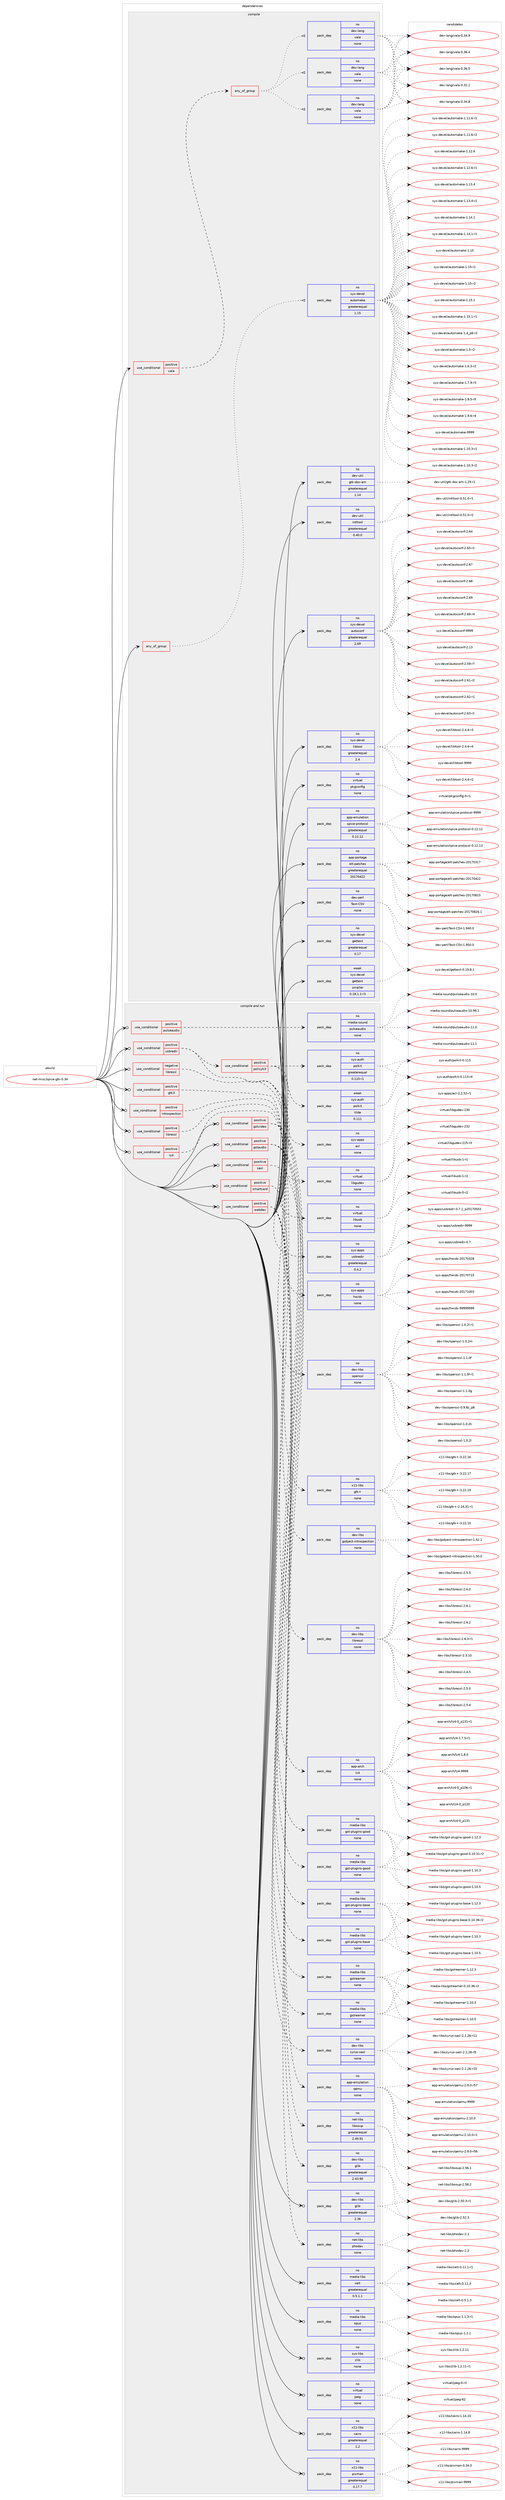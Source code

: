 digraph prolog {

# *************
# Graph options
# *************

newrank=true;
concentrate=true;
compound=true;
graph [rankdir=LR,fontname=Helvetica,fontsize=10,ranksep=1.5];#, ranksep=2.5, nodesep=0.2];
edge  [arrowhead=vee];
node  [fontname=Helvetica,fontsize=10];

# **********
# The ebuild
# **********

subgraph cluster_leftcol {
color=gray;
rank=same;
label=<<i>ebuild</i>>;
id [label="net-misc/spice-gtk-0.34", color=red, width=4, href="../net-misc/spice-gtk-0.34.svg"];
}

# ****************
# The dependencies
# ****************

subgraph cluster_midcol {
color=gray;
label=<<i>dependencies</i>>;
subgraph cluster_compile {
fillcolor="#eeeeee";
style=filled;
label=<<i>compile</i>>;
subgraph any7153 {
dependency430551 [label=<<TABLE BORDER="0" CELLBORDER="1" CELLSPACING="0" CELLPADDING="4"><TR><TD CELLPADDING="10">any_of_group</TD></TR></TABLE>>, shape=none, color=red];subgraph pack316665 {
dependency430552 [label=<<TABLE BORDER="0" CELLBORDER="1" CELLSPACING="0" CELLPADDING="4" WIDTH="220"><TR><TD ROWSPAN="6" CELLPADDING="30">pack_dep</TD></TR><TR><TD WIDTH="110">no</TD></TR><TR><TD>sys-devel</TD></TR><TR><TD>automake</TD></TR><TR><TD>greaterequal</TD></TR><TR><TD>1.15</TD></TR></TABLE>>, shape=none, color=blue];
}
dependency430551:e -> dependency430552:w [weight=20,style="dotted",arrowhead="oinv"];
}
id:e -> dependency430551:w [weight=20,style="solid",arrowhead="vee"];
subgraph cond106502 {
dependency430553 [label=<<TABLE BORDER="0" CELLBORDER="1" CELLSPACING="0" CELLPADDING="4"><TR><TD ROWSPAN="3" CELLPADDING="10">use_conditional</TD></TR><TR><TD>positive</TD></TR><TR><TD>vala</TD></TR></TABLE>>, shape=none, color=red];
subgraph any7154 {
dependency430554 [label=<<TABLE BORDER="0" CELLBORDER="1" CELLSPACING="0" CELLPADDING="4"><TR><TD CELLPADDING="10">any_of_group</TD></TR></TABLE>>, shape=none, color=red];subgraph pack316666 {
dependency430555 [label=<<TABLE BORDER="0" CELLBORDER="1" CELLSPACING="0" CELLPADDING="4" WIDTH="220"><TR><TD ROWSPAN="6" CELLPADDING="30">pack_dep</TD></TR><TR><TD WIDTH="110">no</TD></TR><TR><TD>dev-lang</TD></TR><TR><TD>vala</TD></TR><TR><TD>none</TD></TR><TR><TD></TD></TR></TABLE>>, shape=none, color=blue];
}
dependency430554:e -> dependency430555:w [weight=20,style="dotted",arrowhead="oinv"];
subgraph pack316667 {
dependency430556 [label=<<TABLE BORDER="0" CELLBORDER="1" CELLSPACING="0" CELLPADDING="4" WIDTH="220"><TR><TD ROWSPAN="6" CELLPADDING="30">pack_dep</TD></TR><TR><TD WIDTH="110">no</TD></TR><TR><TD>dev-lang</TD></TR><TR><TD>vala</TD></TR><TR><TD>none</TD></TR><TR><TD></TD></TR></TABLE>>, shape=none, color=blue];
}
dependency430554:e -> dependency430556:w [weight=20,style="dotted",arrowhead="oinv"];
subgraph pack316668 {
dependency430557 [label=<<TABLE BORDER="0" CELLBORDER="1" CELLSPACING="0" CELLPADDING="4" WIDTH="220"><TR><TD ROWSPAN="6" CELLPADDING="30">pack_dep</TD></TR><TR><TD WIDTH="110">no</TD></TR><TR><TD>dev-lang</TD></TR><TR><TD>vala</TD></TR><TR><TD>none</TD></TR><TR><TD></TD></TR></TABLE>>, shape=none, color=blue];
}
dependency430554:e -> dependency430557:w [weight=20,style="dotted",arrowhead="oinv"];
}
dependency430553:e -> dependency430554:w [weight=20,style="dashed",arrowhead="vee"];
}
id:e -> dependency430553:w [weight=20,style="solid",arrowhead="vee"];
subgraph pack316669 {
dependency430558 [label=<<TABLE BORDER="0" CELLBORDER="1" CELLSPACING="0" CELLPADDING="4" WIDTH="220"><TR><TD ROWSPAN="6" CELLPADDING="30">pack_dep</TD></TR><TR><TD WIDTH="110">no</TD></TR><TR><TD>app-emulation</TD></TR><TR><TD>spice-protocol</TD></TR><TR><TD>greaterequal</TD></TR><TR><TD>0.12.12</TD></TR></TABLE>>, shape=none, color=blue];
}
id:e -> dependency430558:w [weight=20,style="solid",arrowhead="vee"];
subgraph pack316670 {
dependency430559 [label=<<TABLE BORDER="0" CELLBORDER="1" CELLSPACING="0" CELLPADDING="4" WIDTH="220"><TR><TD ROWSPAN="6" CELLPADDING="30">pack_dep</TD></TR><TR><TD WIDTH="110">no</TD></TR><TR><TD>app-portage</TD></TR><TR><TD>elt-patches</TD></TR><TR><TD>greaterequal</TD></TR><TR><TD>20170422</TD></TR></TABLE>>, shape=none, color=blue];
}
id:e -> dependency430559:w [weight=20,style="solid",arrowhead="vee"];
subgraph pack316671 {
dependency430560 [label=<<TABLE BORDER="0" CELLBORDER="1" CELLSPACING="0" CELLPADDING="4" WIDTH="220"><TR><TD ROWSPAN="6" CELLPADDING="30">pack_dep</TD></TR><TR><TD WIDTH="110">no</TD></TR><TR><TD>dev-perl</TD></TR><TR><TD>Text-CSV</TD></TR><TR><TD>none</TD></TR><TR><TD></TD></TR></TABLE>>, shape=none, color=blue];
}
id:e -> dependency430560:w [weight=20,style="solid",arrowhead="vee"];
subgraph pack316672 {
dependency430561 [label=<<TABLE BORDER="0" CELLBORDER="1" CELLSPACING="0" CELLPADDING="4" WIDTH="220"><TR><TD ROWSPAN="6" CELLPADDING="30">pack_dep</TD></TR><TR><TD WIDTH="110">no</TD></TR><TR><TD>dev-util</TD></TR><TR><TD>gtk-doc-am</TD></TR><TR><TD>greaterequal</TD></TR><TR><TD>1.14</TD></TR></TABLE>>, shape=none, color=blue];
}
id:e -> dependency430561:w [weight=20,style="solid",arrowhead="vee"];
subgraph pack316673 {
dependency430562 [label=<<TABLE BORDER="0" CELLBORDER="1" CELLSPACING="0" CELLPADDING="4" WIDTH="220"><TR><TD ROWSPAN="6" CELLPADDING="30">pack_dep</TD></TR><TR><TD WIDTH="110">no</TD></TR><TR><TD>dev-util</TD></TR><TR><TD>intltool</TD></TR><TR><TD>greaterequal</TD></TR><TR><TD>0.40.0</TD></TR></TABLE>>, shape=none, color=blue];
}
id:e -> dependency430562:w [weight=20,style="solid",arrowhead="vee"];
subgraph pack316674 {
dependency430563 [label=<<TABLE BORDER="0" CELLBORDER="1" CELLSPACING="0" CELLPADDING="4" WIDTH="220"><TR><TD ROWSPAN="6" CELLPADDING="30">pack_dep</TD></TR><TR><TD WIDTH="110">no</TD></TR><TR><TD>sys-devel</TD></TR><TR><TD>autoconf</TD></TR><TR><TD>greaterequal</TD></TR><TR><TD>2.69</TD></TR></TABLE>>, shape=none, color=blue];
}
id:e -> dependency430563:w [weight=20,style="solid",arrowhead="vee"];
subgraph pack316675 {
dependency430564 [label=<<TABLE BORDER="0" CELLBORDER="1" CELLSPACING="0" CELLPADDING="4" WIDTH="220"><TR><TD ROWSPAN="6" CELLPADDING="30">pack_dep</TD></TR><TR><TD WIDTH="110">no</TD></TR><TR><TD>sys-devel</TD></TR><TR><TD>gettext</TD></TR><TR><TD>greaterequal</TD></TR><TR><TD>0.17</TD></TR></TABLE>>, shape=none, color=blue];
}
id:e -> dependency430564:w [weight=20,style="solid",arrowhead="vee"];
subgraph pack316676 {
dependency430565 [label=<<TABLE BORDER="0" CELLBORDER="1" CELLSPACING="0" CELLPADDING="4" WIDTH="220"><TR><TD ROWSPAN="6" CELLPADDING="30">pack_dep</TD></TR><TR><TD WIDTH="110">no</TD></TR><TR><TD>sys-devel</TD></TR><TR><TD>libtool</TD></TR><TR><TD>greaterequal</TD></TR><TR><TD>2.4</TD></TR></TABLE>>, shape=none, color=blue];
}
id:e -> dependency430565:w [weight=20,style="solid",arrowhead="vee"];
subgraph pack316677 {
dependency430566 [label=<<TABLE BORDER="0" CELLBORDER="1" CELLSPACING="0" CELLPADDING="4" WIDTH="220"><TR><TD ROWSPAN="6" CELLPADDING="30">pack_dep</TD></TR><TR><TD WIDTH="110">no</TD></TR><TR><TD>virtual</TD></TR><TR><TD>pkgconfig</TD></TR><TR><TD>none</TD></TR><TR><TD></TD></TR></TABLE>>, shape=none, color=blue];
}
id:e -> dependency430566:w [weight=20,style="solid",arrowhead="vee"];
subgraph pack316678 {
dependency430567 [label=<<TABLE BORDER="0" CELLBORDER="1" CELLSPACING="0" CELLPADDING="4" WIDTH="220"><TR><TD ROWSPAN="6" CELLPADDING="30">pack_dep</TD></TR><TR><TD WIDTH="110">weak</TD></TR><TR><TD>sys-devel</TD></TR><TR><TD>gettext</TD></TR><TR><TD>smaller</TD></TR><TR><TD>0.18.1.1-r3</TD></TR></TABLE>>, shape=none, color=blue];
}
id:e -> dependency430567:w [weight=20,style="solid",arrowhead="vee"];
}
subgraph cluster_compileandrun {
fillcolor="#eeeeee";
style=filled;
label=<<i>compile and run</i>>;
subgraph cond106503 {
dependency430568 [label=<<TABLE BORDER="0" CELLBORDER="1" CELLSPACING="0" CELLPADDING="4"><TR><TD ROWSPAN="3" CELLPADDING="10">use_conditional</TD></TR><TR><TD>negative</TD></TR><TR><TD>libressl</TD></TR></TABLE>>, shape=none, color=red];
subgraph pack316679 {
dependency430569 [label=<<TABLE BORDER="0" CELLBORDER="1" CELLSPACING="0" CELLPADDING="4" WIDTH="220"><TR><TD ROWSPAN="6" CELLPADDING="30">pack_dep</TD></TR><TR><TD WIDTH="110">no</TD></TR><TR><TD>dev-libs</TD></TR><TR><TD>openssl</TD></TR><TR><TD>none</TD></TR><TR><TD></TD></TR></TABLE>>, shape=none, color=blue];
}
dependency430568:e -> dependency430569:w [weight=20,style="dashed",arrowhead="vee"];
}
id:e -> dependency430568:w [weight=20,style="solid",arrowhead="odotvee"];
subgraph cond106504 {
dependency430570 [label=<<TABLE BORDER="0" CELLBORDER="1" CELLSPACING="0" CELLPADDING="4"><TR><TD ROWSPAN="3" CELLPADDING="10">use_conditional</TD></TR><TR><TD>positive</TD></TR><TR><TD>gstaudio</TD></TR></TABLE>>, shape=none, color=red];
subgraph pack316680 {
dependency430571 [label=<<TABLE BORDER="0" CELLBORDER="1" CELLSPACING="0" CELLPADDING="4" WIDTH="220"><TR><TD ROWSPAN="6" CELLPADDING="30">pack_dep</TD></TR><TR><TD WIDTH="110">no</TD></TR><TR><TD>media-libs</TD></TR><TR><TD>gstreamer</TD></TR><TR><TD>none</TD></TR><TR><TD></TD></TR></TABLE>>, shape=none, color=blue];
}
dependency430570:e -> dependency430571:w [weight=20,style="dashed",arrowhead="vee"];
subgraph pack316681 {
dependency430572 [label=<<TABLE BORDER="0" CELLBORDER="1" CELLSPACING="0" CELLPADDING="4" WIDTH="220"><TR><TD ROWSPAN="6" CELLPADDING="30">pack_dep</TD></TR><TR><TD WIDTH="110">no</TD></TR><TR><TD>media-libs</TD></TR><TR><TD>gst-plugins-base</TD></TR><TR><TD>none</TD></TR><TR><TD></TD></TR></TABLE>>, shape=none, color=blue];
}
dependency430570:e -> dependency430572:w [weight=20,style="dashed",arrowhead="vee"];
subgraph pack316682 {
dependency430573 [label=<<TABLE BORDER="0" CELLBORDER="1" CELLSPACING="0" CELLPADDING="4" WIDTH="220"><TR><TD ROWSPAN="6" CELLPADDING="30">pack_dep</TD></TR><TR><TD WIDTH="110">no</TD></TR><TR><TD>media-libs</TD></TR><TR><TD>gst-plugins-good</TD></TR><TR><TD>none</TD></TR><TR><TD></TD></TR></TABLE>>, shape=none, color=blue];
}
dependency430570:e -> dependency430573:w [weight=20,style="dashed",arrowhead="vee"];
}
id:e -> dependency430570:w [weight=20,style="solid",arrowhead="odotvee"];
subgraph cond106505 {
dependency430574 [label=<<TABLE BORDER="0" CELLBORDER="1" CELLSPACING="0" CELLPADDING="4"><TR><TD ROWSPAN="3" CELLPADDING="10">use_conditional</TD></TR><TR><TD>positive</TD></TR><TR><TD>gstvideo</TD></TR></TABLE>>, shape=none, color=red];
subgraph pack316683 {
dependency430575 [label=<<TABLE BORDER="0" CELLBORDER="1" CELLSPACING="0" CELLPADDING="4" WIDTH="220"><TR><TD ROWSPAN="6" CELLPADDING="30">pack_dep</TD></TR><TR><TD WIDTH="110">no</TD></TR><TR><TD>media-libs</TD></TR><TR><TD>gstreamer</TD></TR><TR><TD>none</TD></TR><TR><TD></TD></TR></TABLE>>, shape=none, color=blue];
}
dependency430574:e -> dependency430575:w [weight=20,style="dashed",arrowhead="vee"];
subgraph pack316684 {
dependency430576 [label=<<TABLE BORDER="0" CELLBORDER="1" CELLSPACING="0" CELLPADDING="4" WIDTH="220"><TR><TD ROWSPAN="6" CELLPADDING="30">pack_dep</TD></TR><TR><TD WIDTH="110">no</TD></TR><TR><TD>media-libs</TD></TR><TR><TD>gst-plugins-base</TD></TR><TR><TD>none</TD></TR><TR><TD></TD></TR></TABLE>>, shape=none, color=blue];
}
dependency430574:e -> dependency430576:w [weight=20,style="dashed",arrowhead="vee"];
subgraph pack316685 {
dependency430577 [label=<<TABLE BORDER="0" CELLBORDER="1" CELLSPACING="0" CELLPADDING="4" WIDTH="220"><TR><TD ROWSPAN="6" CELLPADDING="30">pack_dep</TD></TR><TR><TD WIDTH="110">no</TD></TR><TR><TD>media-libs</TD></TR><TR><TD>gst-plugins-good</TD></TR><TR><TD>none</TD></TR><TR><TD></TD></TR></TABLE>>, shape=none, color=blue];
}
dependency430574:e -> dependency430577:w [weight=20,style="dashed",arrowhead="vee"];
}
id:e -> dependency430574:w [weight=20,style="solid",arrowhead="odotvee"];
subgraph cond106506 {
dependency430578 [label=<<TABLE BORDER="0" CELLBORDER="1" CELLSPACING="0" CELLPADDING="4"><TR><TD ROWSPAN="3" CELLPADDING="10">use_conditional</TD></TR><TR><TD>positive</TD></TR><TR><TD>gtk3</TD></TR></TABLE>>, shape=none, color=red];
subgraph pack316686 {
dependency430579 [label=<<TABLE BORDER="0" CELLBORDER="1" CELLSPACING="0" CELLPADDING="4" WIDTH="220"><TR><TD ROWSPAN="6" CELLPADDING="30">pack_dep</TD></TR><TR><TD WIDTH="110">no</TD></TR><TR><TD>x11-libs</TD></TR><TR><TD>gtk+</TD></TR><TR><TD>none</TD></TR><TR><TD></TD></TR></TABLE>>, shape=none, color=blue];
}
dependency430578:e -> dependency430579:w [weight=20,style="dashed",arrowhead="vee"];
}
id:e -> dependency430578:w [weight=20,style="solid",arrowhead="odotvee"];
subgraph cond106507 {
dependency430580 [label=<<TABLE BORDER="0" CELLBORDER="1" CELLSPACING="0" CELLPADDING="4"><TR><TD ROWSPAN="3" CELLPADDING="10">use_conditional</TD></TR><TR><TD>positive</TD></TR><TR><TD>introspection</TD></TR></TABLE>>, shape=none, color=red];
subgraph pack316687 {
dependency430581 [label=<<TABLE BORDER="0" CELLBORDER="1" CELLSPACING="0" CELLPADDING="4" WIDTH="220"><TR><TD ROWSPAN="6" CELLPADDING="30">pack_dep</TD></TR><TR><TD WIDTH="110">no</TD></TR><TR><TD>dev-libs</TD></TR><TR><TD>gobject-introspection</TD></TR><TR><TD>none</TD></TR><TR><TD></TD></TR></TABLE>>, shape=none, color=blue];
}
dependency430580:e -> dependency430581:w [weight=20,style="dashed",arrowhead="vee"];
}
id:e -> dependency430580:w [weight=20,style="solid",arrowhead="odotvee"];
subgraph cond106508 {
dependency430582 [label=<<TABLE BORDER="0" CELLBORDER="1" CELLSPACING="0" CELLPADDING="4"><TR><TD ROWSPAN="3" CELLPADDING="10">use_conditional</TD></TR><TR><TD>positive</TD></TR><TR><TD>libressl</TD></TR></TABLE>>, shape=none, color=red];
subgraph pack316688 {
dependency430583 [label=<<TABLE BORDER="0" CELLBORDER="1" CELLSPACING="0" CELLPADDING="4" WIDTH="220"><TR><TD ROWSPAN="6" CELLPADDING="30">pack_dep</TD></TR><TR><TD WIDTH="110">no</TD></TR><TR><TD>dev-libs</TD></TR><TR><TD>libressl</TD></TR><TR><TD>none</TD></TR><TR><TD></TD></TR></TABLE>>, shape=none, color=blue];
}
dependency430582:e -> dependency430583:w [weight=20,style="dashed",arrowhead="vee"];
}
id:e -> dependency430582:w [weight=20,style="solid",arrowhead="odotvee"];
subgraph cond106509 {
dependency430584 [label=<<TABLE BORDER="0" CELLBORDER="1" CELLSPACING="0" CELLPADDING="4"><TR><TD ROWSPAN="3" CELLPADDING="10">use_conditional</TD></TR><TR><TD>positive</TD></TR><TR><TD>lz4</TD></TR></TABLE>>, shape=none, color=red];
subgraph pack316689 {
dependency430585 [label=<<TABLE BORDER="0" CELLBORDER="1" CELLSPACING="0" CELLPADDING="4" WIDTH="220"><TR><TD ROWSPAN="6" CELLPADDING="30">pack_dep</TD></TR><TR><TD WIDTH="110">no</TD></TR><TR><TD>app-arch</TD></TR><TR><TD>lz4</TD></TR><TR><TD>none</TD></TR><TR><TD></TD></TR></TABLE>>, shape=none, color=blue];
}
dependency430584:e -> dependency430585:w [weight=20,style="dashed",arrowhead="vee"];
}
id:e -> dependency430584:w [weight=20,style="solid",arrowhead="odotvee"];
subgraph cond106510 {
dependency430586 [label=<<TABLE BORDER="0" CELLBORDER="1" CELLSPACING="0" CELLPADDING="4"><TR><TD ROWSPAN="3" CELLPADDING="10">use_conditional</TD></TR><TR><TD>positive</TD></TR><TR><TD>pulseaudio</TD></TR></TABLE>>, shape=none, color=red];
subgraph pack316690 {
dependency430587 [label=<<TABLE BORDER="0" CELLBORDER="1" CELLSPACING="0" CELLPADDING="4" WIDTH="220"><TR><TD ROWSPAN="6" CELLPADDING="30">pack_dep</TD></TR><TR><TD WIDTH="110">no</TD></TR><TR><TD>media-sound</TD></TR><TR><TD>pulseaudio</TD></TR><TR><TD>none</TD></TR><TR><TD></TD></TR></TABLE>>, shape=none, color=blue];
}
dependency430586:e -> dependency430587:w [weight=20,style="dashed",arrowhead="vee"];
}
id:e -> dependency430586:w [weight=20,style="solid",arrowhead="odotvee"];
subgraph cond106511 {
dependency430588 [label=<<TABLE BORDER="0" CELLBORDER="1" CELLSPACING="0" CELLPADDING="4"><TR><TD ROWSPAN="3" CELLPADDING="10">use_conditional</TD></TR><TR><TD>positive</TD></TR><TR><TD>sasl</TD></TR></TABLE>>, shape=none, color=red];
subgraph pack316691 {
dependency430589 [label=<<TABLE BORDER="0" CELLBORDER="1" CELLSPACING="0" CELLPADDING="4" WIDTH="220"><TR><TD ROWSPAN="6" CELLPADDING="30">pack_dep</TD></TR><TR><TD WIDTH="110">no</TD></TR><TR><TD>dev-libs</TD></TR><TR><TD>cyrus-sasl</TD></TR><TR><TD>none</TD></TR><TR><TD></TD></TR></TABLE>>, shape=none, color=blue];
}
dependency430588:e -> dependency430589:w [weight=20,style="dashed",arrowhead="vee"];
}
id:e -> dependency430588:w [weight=20,style="solid",arrowhead="odotvee"];
subgraph cond106512 {
dependency430590 [label=<<TABLE BORDER="0" CELLBORDER="1" CELLSPACING="0" CELLPADDING="4"><TR><TD ROWSPAN="3" CELLPADDING="10">use_conditional</TD></TR><TR><TD>positive</TD></TR><TR><TD>smartcard</TD></TR></TABLE>>, shape=none, color=red];
subgraph pack316692 {
dependency430591 [label=<<TABLE BORDER="0" CELLBORDER="1" CELLSPACING="0" CELLPADDING="4" WIDTH="220"><TR><TD ROWSPAN="6" CELLPADDING="30">pack_dep</TD></TR><TR><TD WIDTH="110">no</TD></TR><TR><TD>app-emulation</TD></TR><TR><TD>qemu</TD></TR><TR><TD>none</TD></TR><TR><TD></TD></TR></TABLE>>, shape=none, color=blue];
}
dependency430590:e -> dependency430591:w [weight=20,style="dashed",arrowhead="vee"];
}
id:e -> dependency430590:w [weight=20,style="solid",arrowhead="odotvee"];
subgraph cond106513 {
dependency430592 [label=<<TABLE BORDER="0" CELLBORDER="1" CELLSPACING="0" CELLPADDING="4"><TR><TD ROWSPAN="3" CELLPADDING="10">use_conditional</TD></TR><TR><TD>positive</TD></TR><TR><TD>usbredir</TD></TR></TABLE>>, shape=none, color=red];
subgraph pack316693 {
dependency430593 [label=<<TABLE BORDER="0" CELLBORDER="1" CELLSPACING="0" CELLPADDING="4" WIDTH="220"><TR><TD ROWSPAN="6" CELLPADDING="30">pack_dep</TD></TR><TR><TD WIDTH="110">no</TD></TR><TR><TD>sys-apps</TD></TR><TR><TD>hwids</TD></TR><TR><TD>none</TD></TR><TR><TD></TD></TR></TABLE>>, shape=none, color=blue];
}
dependency430592:e -> dependency430593:w [weight=20,style="dashed",arrowhead="vee"];
subgraph pack316694 {
dependency430594 [label=<<TABLE BORDER="0" CELLBORDER="1" CELLSPACING="0" CELLPADDING="4" WIDTH="220"><TR><TD ROWSPAN="6" CELLPADDING="30">pack_dep</TD></TR><TR><TD WIDTH="110">no</TD></TR><TR><TD>sys-apps</TD></TR><TR><TD>usbredir</TD></TR><TR><TD>greaterequal</TD></TR><TR><TD>0.4.2</TD></TR></TABLE>>, shape=none, color=blue];
}
dependency430592:e -> dependency430594:w [weight=20,style="dashed",arrowhead="vee"];
subgraph pack316695 {
dependency430595 [label=<<TABLE BORDER="0" CELLBORDER="1" CELLSPACING="0" CELLPADDING="4" WIDTH="220"><TR><TD ROWSPAN="6" CELLPADDING="30">pack_dep</TD></TR><TR><TD WIDTH="110">no</TD></TR><TR><TD>virtual</TD></TR><TR><TD>libusb</TD></TR><TR><TD>none</TD></TR><TR><TD></TD></TR></TABLE>>, shape=none, color=blue];
}
dependency430592:e -> dependency430595:w [weight=20,style="dashed",arrowhead="vee"];
subgraph pack316696 {
dependency430596 [label=<<TABLE BORDER="0" CELLBORDER="1" CELLSPACING="0" CELLPADDING="4" WIDTH="220"><TR><TD ROWSPAN="6" CELLPADDING="30">pack_dep</TD></TR><TR><TD WIDTH="110">no</TD></TR><TR><TD>virtual</TD></TR><TR><TD>libgudev</TD></TR><TR><TD>none</TD></TR><TR><TD></TD></TR></TABLE>>, shape=none, color=blue];
}
dependency430592:e -> dependency430596:w [weight=20,style="dashed",arrowhead="vee"];
subgraph cond106514 {
dependency430597 [label=<<TABLE BORDER="0" CELLBORDER="1" CELLSPACING="0" CELLPADDING="4"><TR><TD ROWSPAN="3" CELLPADDING="10">use_conditional</TD></TR><TR><TD>positive</TD></TR><TR><TD>policykit</TD></TR></TABLE>>, shape=none, color=red];
subgraph pack316697 {
dependency430598 [label=<<TABLE BORDER="0" CELLBORDER="1" CELLSPACING="0" CELLPADDING="4" WIDTH="220"><TR><TD ROWSPAN="6" CELLPADDING="30">pack_dep</TD></TR><TR><TD WIDTH="110">no</TD></TR><TR><TD>sys-apps</TD></TR><TR><TD>acl</TD></TR><TR><TD>none</TD></TR><TR><TD></TD></TR></TABLE>>, shape=none, color=blue];
}
dependency430597:e -> dependency430598:w [weight=20,style="dashed",arrowhead="vee"];
subgraph pack316698 {
dependency430599 [label=<<TABLE BORDER="0" CELLBORDER="1" CELLSPACING="0" CELLPADDING="4" WIDTH="220"><TR><TD ROWSPAN="6" CELLPADDING="30">pack_dep</TD></TR><TR><TD WIDTH="110">no</TD></TR><TR><TD>sys-auth</TD></TR><TR><TD>polkit</TD></TR><TR><TD>greaterequal</TD></TR><TR><TD>0.110-r1</TD></TR></TABLE>>, shape=none, color=blue];
}
dependency430597:e -> dependency430599:w [weight=20,style="dashed",arrowhead="vee"];
subgraph pack316699 {
dependency430600 [label=<<TABLE BORDER="0" CELLBORDER="1" CELLSPACING="0" CELLPADDING="4" WIDTH="220"><TR><TD ROWSPAN="6" CELLPADDING="30">pack_dep</TD></TR><TR><TD WIDTH="110">weak</TD></TR><TR><TD>sys-auth</TD></TR><TR><TD>polkit</TD></TR><TR><TD>tilde</TD></TR><TR><TD>0.111</TD></TR></TABLE>>, shape=none, color=blue];
}
dependency430597:e -> dependency430600:w [weight=20,style="dashed",arrowhead="vee"];
}
dependency430592:e -> dependency430597:w [weight=20,style="dashed",arrowhead="vee"];
}
id:e -> dependency430592:w [weight=20,style="solid",arrowhead="odotvee"];
subgraph cond106515 {
dependency430601 [label=<<TABLE BORDER="0" CELLBORDER="1" CELLSPACING="0" CELLPADDING="4"><TR><TD ROWSPAN="3" CELLPADDING="10">use_conditional</TD></TR><TR><TD>positive</TD></TR><TR><TD>webdav</TD></TR></TABLE>>, shape=none, color=red];
subgraph pack316700 {
dependency430602 [label=<<TABLE BORDER="0" CELLBORDER="1" CELLSPACING="0" CELLPADDING="4" WIDTH="220"><TR><TD ROWSPAN="6" CELLPADDING="30">pack_dep</TD></TR><TR><TD WIDTH="110">no</TD></TR><TR><TD>net-libs</TD></TR><TR><TD>phodav</TD></TR><TR><TD>none</TD></TR><TR><TD></TD></TR></TABLE>>, shape=none, color=blue];
}
dependency430601:e -> dependency430602:w [weight=20,style="dashed",arrowhead="vee"];
subgraph pack316701 {
dependency430603 [label=<<TABLE BORDER="0" CELLBORDER="1" CELLSPACING="0" CELLPADDING="4" WIDTH="220"><TR><TD ROWSPAN="6" CELLPADDING="30">pack_dep</TD></TR><TR><TD WIDTH="110">no</TD></TR><TR><TD>dev-libs</TD></TR><TR><TD>glib</TD></TR><TR><TD>greaterequal</TD></TR><TR><TD>2.43.90</TD></TR></TABLE>>, shape=none, color=blue];
}
dependency430601:e -> dependency430603:w [weight=20,style="dashed",arrowhead="vee"];
subgraph pack316702 {
dependency430604 [label=<<TABLE BORDER="0" CELLBORDER="1" CELLSPACING="0" CELLPADDING="4" WIDTH="220"><TR><TD ROWSPAN="6" CELLPADDING="30">pack_dep</TD></TR><TR><TD WIDTH="110">no</TD></TR><TR><TD>net-libs</TD></TR><TR><TD>libsoup</TD></TR><TR><TD>greaterequal</TD></TR><TR><TD>2.49.91</TD></TR></TABLE>>, shape=none, color=blue];
}
dependency430601:e -> dependency430604:w [weight=20,style="dashed",arrowhead="vee"];
}
id:e -> dependency430601:w [weight=20,style="solid",arrowhead="odotvee"];
subgraph pack316703 {
dependency430605 [label=<<TABLE BORDER="0" CELLBORDER="1" CELLSPACING="0" CELLPADDING="4" WIDTH="220"><TR><TD ROWSPAN="6" CELLPADDING="30">pack_dep</TD></TR><TR><TD WIDTH="110">no</TD></TR><TR><TD>dev-libs</TD></TR><TR><TD>glib</TD></TR><TR><TD>greaterequal</TD></TR><TR><TD>2.36</TD></TR></TABLE>>, shape=none, color=blue];
}
id:e -> dependency430605:w [weight=20,style="solid",arrowhead="odotvee"];
subgraph pack316704 {
dependency430606 [label=<<TABLE BORDER="0" CELLBORDER="1" CELLSPACING="0" CELLPADDING="4" WIDTH="220"><TR><TD ROWSPAN="6" CELLPADDING="30">pack_dep</TD></TR><TR><TD WIDTH="110">no</TD></TR><TR><TD>media-libs</TD></TR><TR><TD>celt</TD></TR><TR><TD>greaterequal</TD></TR><TR><TD>0.5.1.1</TD></TR></TABLE>>, shape=none, color=blue];
}
id:e -> dependency430606:w [weight=20,style="solid",arrowhead="odotvee"];
subgraph pack316705 {
dependency430607 [label=<<TABLE BORDER="0" CELLBORDER="1" CELLSPACING="0" CELLPADDING="4" WIDTH="220"><TR><TD ROWSPAN="6" CELLPADDING="30">pack_dep</TD></TR><TR><TD WIDTH="110">no</TD></TR><TR><TD>media-libs</TD></TR><TR><TD>opus</TD></TR><TR><TD>none</TD></TR><TR><TD></TD></TR></TABLE>>, shape=none, color=blue];
}
id:e -> dependency430607:w [weight=20,style="solid",arrowhead="odotvee"];
subgraph pack316706 {
dependency430608 [label=<<TABLE BORDER="0" CELLBORDER="1" CELLSPACING="0" CELLPADDING="4" WIDTH="220"><TR><TD ROWSPAN="6" CELLPADDING="30">pack_dep</TD></TR><TR><TD WIDTH="110">no</TD></TR><TR><TD>sys-libs</TD></TR><TR><TD>zlib</TD></TR><TR><TD>none</TD></TR><TR><TD></TD></TR></TABLE>>, shape=none, color=blue];
}
id:e -> dependency430608:w [weight=20,style="solid",arrowhead="odotvee"];
subgraph pack316707 {
dependency430609 [label=<<TABLE BORDER="0" CELLBORDER="1" CELLSPACING="0" CELLPADDING="4" WIDTH="220"><TR><TD ROWSPAN="6" CELLPADDING="30">pack_dep</TD></TR><TR><TD WIDTH="110">no</TD></TR><TR><TD>virtual</TD></TR><TR><TD>jpeg</TD></TR><TR><TD>none</TD></TR><TR><TD></TD></TR></TABLE>>, shape=none, color=blue];
}
id:e -> dependency430609:w [weight=20,style="solid",arrowhead="odotvee"];
subgraph pack316708 {
dependency430610 [label=<<TABLE BORDER="0" CELLBORDER="1" CELLSPACING="0" CELLPADDING="4" WIDTH="220"><TR><TD ROWSPAN="6" CELLPADDING="30">pack_dep</TD></TR><TR><TD WIDTH="110">no</TD></TR><TR><TD>x11-libs</TD></TR><TR><TD>cairo</TD></TR><TR><TD>greaterequal</TD></TR><TR><TD>1.2</TD></TR></TABLE>>, shape=none, color=blue];
}
id:e -> dependency430610:w [weight=20,style="solid",arrowhead="odotvee"];
subgraph pack316709 {
dependency430611 [label=<<TABLE BORDER="0" CELLBORDER="1" CELLSPACING="0" CELLPADDING="4" WIDTH="220"><TR><TD ROWSPAN="6" CELLPADDING="30">pack_dep</TD></TR><TR><TD WIDTH="110">no</TD></TR><TR><TD>x11-libs</TD></TR><TR><TD>pixman</TD></TR><TR><TD>greaterequal</TD></TR><TR><TD>0.17.7</TD></TR></TABLE>>, shape=none, color=blue];
}
id:e -> dependency430611:w [weight=20,style="solid",arrowhead="odotvee"];
}
subgraph cluster_run {
fillcolor="#eeeeee";
style=filled;
label=<<i>run</i>>;
}
}

# **************
# The candidates
# **************

subgraph cluster_choices {
rank=same;
color=gray;
label=<<i>candidates</i>>;

subgraph choice316665 {
color=black;
nodesep=1;
choice11512111545100101118101108479711711611110997107101454946494846514511449 [label="sys-devel/automake-1.10.3-r1", color=red, width=4,href="../sys-devel/automake-1.10.3-r1.svg"];
choice11512111545100101118101108479711711611110997107101454946494846514511450 [label="sys-devel/automake-1.10.3-r2", color=red, width=4,href="../sys-devel/automake-1.10.3-r2.svg"];
choice11512111545100101118101108479711711611110997107101454946494946544511449 [label="sys-devel/automake-1.11.6-r1", color=red, width=4,href="../sys-devel/automake-1.11.6-r1.svg"];
choice11512111545100101118101108479711711611110997107101454946494946544511450 [label="sys-devel/automake-1.11.6-r2", color=red, width=4,href="../sys-devel/automake-1.11.6-r2.svg"];
choice1151211154510010111810110847971171161111099710710145494649504654 [label="sys-devel/automake-1.12.6", color=red, width=4,href="../sys-devel/automake-1.12.6.svg"];
choice11512111545100101118101108479711711611110997107101454946495046544511449 [label="sys-devel/automake-1.12.6-r1", color=red, width=4,href="../sys-devel/automake-1.12.6-r1.svg"];
choice1151211154510010111810110847971171161111099710710145494649514652 [label="sys-devel/automake-1.13.4", color=red, width=4,href="../sys-devel/automake-1.13.4.svg"];
choice11512111545100101118101108479711711611110997107101454946495146524511449 [label="sys-devel/automake-1.13.4-r1", color=red, width=4,href="../sys-devel/automake-1.13.4-r1.svg"];
choice1151211154510010111810110847971171161111099710710145494649524649 [label="sys-devel/automake-1.14.1", color=red, width=4,href="../sys-devel/automake-1.14.1.svg"];
choice11512111545100101118101108479711711611110997107101454946495246494511449 [label="sys-devel/automake-1.14.1-r1", color=red, width=4,href="../sys-devel/automake-1.14.1-r1.svg"];
choice115121115451001011181011084797117116111109971071014549464953 [label="sys-devel/automake-1.15", color=red, width=4,href="../sys-devel/automake-1.15.svg"];
choice1151211154510010111810110847971171161111099710710145494649534511449 [label="sys-devel/automake-1.15-r1", color=red, width=4,href="../sys-devel/automake-1.15-r1.svg"];
choice1151211154510010111810110847971171161111099710710145494649534511450 [label="sys-devel/automake-1.15-r2", color=red, width=4,href="../sys-devel/automake-1.15-r2.svg"];
choice1151211154510010111810110847971171161111099710710145494649534649 [label="sys-devel/automake-1.15.1", color=red, width=4,href="../sys-devel/automake-1.15.1.svg"];
choice11512111545100101118101108479711711611110997107101454946495346494511449 [label="sys-devel/automake-1.15.1-r1", color=red, width=4,href="../sys-devel/automake-1.15.1-r1.svg"];
choice115121115451001011181011084797117116111109971071014549465295112544511450 [label="sys-devel/automake-1.4_p6-r2", color=red, width=4,href="../sys-devel/automake-1.4_p6-r2.svg"];
choice11512111545100101118101108479711711611110997107101454946534511450 [label="sys-devel/automake-1.5-r2", color=red, width=4,href="../sys-devel/automake-1.5-r2.svg"];
choice115121115451001011181011084797117116111109971071014549465446514511450 [label="sys-devel/automake-1.6.3-r2", color=red, width=4,href="../sys-devel/automake-1.6.3-r2.svg"];
choice115121115451001011181011084797117116111109971071014549465546574511451 [label="sys-devel/automake-1.7.9-r3", color=red, width=4,href="../sys-devel/automake-1.7.9-r3.svg"];
choice115121115451001011181011084797117116111109971071014549465646534511453 [label="sys-devel/automake-1.8.5-r5", color=red, width=4,href="../sys-devel/automake-1.8.5-r5.svg"];
choice115121115451001011181011084797117116111109971071014549465746544511452 [label="sys-devel/automake-1.9.6-r4", color=red, width=4,href="../sys-devel/automake-1.9.6-r4.svg"];
choice115121115451001011181011084797117116111109971071014557575757 [label="sys-devel/automake-9999", color=red, width=4,href="../sys-devel/automake-9999.svg"];
dependency430552:e -> choice11512111545100101118101108479711711611110997107101454946494846514511449:w [style=dotted,weight="100"];
dependency430552:e -> choice11512111545100101118101108479711711611110997107101454946494846514511450:w [style=dotted,weight="100"];
dependency430552:e -> choice11512111545100101118101108479711711611110997107101454946494946544511449:w [style=dotted,weight="100"];
dependency430552:e -> choice11512111545100101118101108479711711611110997107101454946494946544511450:w [style=dotted,weight="100"];
dependency430552:e -> choice1151211154510010111810110847971171161111099710710145494649504654:w [style=dotted,weight="100"];
dependency430552:e -> choice11512111545100101118101108479711711611110997107101454946495046544511449:w [style=dotted,weight="100"];
dependency430552:e -> choice1151211154510010111810110847971171161111099710710145494649514652:w [style=dotted,weight="100"];
dependency430552:e -> choice11512111545100101118101108479711711611110997107101454946495146524511449:w [style=dotted,weight="100"];
dependency430552:e -> choice1151211154510010111810110847971171161111099710710145494649524649:w [style=dotted,weight="100"];
dependency430552:e -> choice11512111545100101118101108479711711611110997107101454946495246494511449:w [style=dotted,weight="100"];
dependency430552:e -> choice115121115451001011181011084797117116111109971071014549464953:w [style=dotted,weight="100"];
dependency430552:e -> choice1151211154510010111810110847971171161111099710710145494649534511449:w [style=dotted,weight="100"];
dependency430552:e -> choice1151211154510010111810110847971171161111099710710145494649534511450:w [style=dotted,weight="100"];
dependency430552:e -> choice1151211154510010111810110847971171161111099710710145494649534649:w [style=dotted,weight="100"];
dependency430552:e -> choice11512111545100101118101108479711711611110997107101454946495346494511449:w [style=dotted,weight="100"];
dependency430552:e -> choice115121115451001011181011084797117116111109971071014549465295112544511450:w [style=dotted,weight="100"];
dependency430552:e -> choice11512111545100101118101108479711711611110997107101454946534511450:w [style=dotted,weight="100"];
dependency430552:e -> choice115121115451001011181011084797117116111109971071014549465446514511450:w [style=dotted,weight="100"];
dependency430552:e -> choice115121115451001011181011084797117116111109971071014549465546574511451:w [style=dotted,weight="100"];
dependency430552:e -> choice115121115451001011181011084797117116111109971071014549465646534511453:w [style=dotted,weight="100"];
dependency430552:e -> choice115121115451001011181011084797117116111109971071014549465746544511452:w [style=dotted,weight="100"];
dependency430552:e -> choice115121115451001011181011084797117116111109971071014557575757:w [style=dotted,weight="100"];
}
subgraph choice316666 {
color=black;
nodesep=1;
choice100101118451089711010347118971089745484651504649 [label="dev-lang/vala-0.32.1", color=red, width=4,href="../dev-lang/vala-0.32.1.svg"];
choice100101118451089711010347118971089745484651524656 [label="dev-lang/vala-0.34.8", color=red, width=4,href="../dev-lang/vala-0.34.8.svg"];
choice100101118451089711010347118971089745484651524657 [label="dev-lang/vala-0.34.9", color=red, width=4,href="../dev-lang/vala-0.34.9.svg"];
choice100101118451089711010347118971089745484651544652 [label="dev-lang/vala-0.36.4", color=red, width=4,href="../dev-lang/vala-0.36.4.svg"];
choice100101118451089711010347118971089745484651544653 [label="dev-lang/vala-0.36.5", color=red, width=4,href="../dev-lang/vala-0.36.5.svg"];
dependency430555:e -> choice100101118451089711010347118971089745484651504649:w [style=dotted,weight="100"];
dependency430555:e -> choice100101118451089711010347118971089745484651524656:w [style=dotted,weight="100"];
dependency430555:e -> choice100101118451089711010347118971089745484651524657:w [style=dotted,weight="100"];
dependency430555:e -> choice100101118451089711010347118971089745484651544652:w [style=dotted,weight="100"];
dependency430555:e -> choice100101118451089711010347118971089745484651544653:w [style=dotted,weight="100"];
}
subgraph choice316667 {
color=black;
nodesep=1;
choice100101118451089711010347118971089745484651504649 [label="dev-lang/vala-0.32.1", color=red, width=4,href="../dev-lang/vala-0.32.1.svg"];
choice100101118451089711010347118971089745484651524656 [label="dev-lang/vala-0.34.8", color=red, width=4,href="../dev-lang/vala-0.34.8.svg"];
choice100101118451089711010347118971089745484651524657 [label="dev-lang/vala-0.34.9", color=red, width=4,href="../dev-lang/vala-0.34.9.svg"];
choice100101118451089711010347118971089745484651544652 [label="dev-lang/vala-0.36.4", color=red, width=4,href="../dev-lang/vala-0.36.4.svg"];
choice100101118451089711010347118971089745484651544653 [label="dev-lang/vala-0.36.5", color=red, width=4,href="../dev-lang/vala-0.36.5.svg"];
dependency430556:e -> choice100101118451089711010347118971089745484651504649:w [style=dotted,weight="100"];
dependency430556:e -> choice100101118451089711010347118971089745484651524656:w [style=dotted,weight="100"];
dependency430556:e -> choice100101118451089711010347118971089745484651524657:w [style=dotted,weight="100"];
dependency430556:e -> choice100101118451089711010347118971089745484651544652:w [style=dotted,weight="100"];
dependency430556:e -> choice100101118451089711010347118971089745484651544653:w [style=dotted,weight="100"];
}
subgraph choice316668 {
color=black;
nodesep=1;
choice100101118451089711010347118971089745484651504649 [label="dev-lang/vala-0.32.1", color=red, width=4,href="../dev-lang/vala-0.32.1.svg"];
choice100101118451089711010347118971089745484651524656 [label="dev-lang/vala-0.34.8", color=red, width=4,href="../dev-lang/vala-0.34.8.svg"];
choice100101118451089711010347118971089745484651524657 [label="dev-lang/vala-0.34.9", color=red, width=4,href="../dev-lang/vala-0.34.9.svg"];
choice100101118451089711010347118971089745484651544652 [label="dev-lang/vala-0.36.4", color=red, width=4,href="../dev-lang/vala-0.36.4.svg"];
choice100101118451089711010347118971089745484651544653 [label="dev-lang/vala-0.36.5", color=red, width=4,href="../dev-lang/vala-0.36.5.svg"];
dependency430557:e -> choice100101118451089711010347118971089745484651504649:w [style=dotted,weight="100"];
dependency430557:e -> choice100101118451089711010347118971089745484651524656:w [style=dotted,weight="100"];
dependency430557:e -> choice100101118451089711010347118971089745484651524657:w [style=dotted,weight="100"];
dependency430557:e -> choice100101118451089711010347118971089745484651544652:w [style=dotted,weight="100"];
dependency430557:e -> choice100101118451089711010347118971089745484651544653:w [style=dotted,weight="100"];
}
subgraph choice316669 {
color=black;
nodesep=1;
choice971121124510110911710897116105111110471151121059910145112114111116111991111084548464950464950 [label="app-emulation/spice-protocol-0.12.12", color=red, width=4,href="../app-emulation/spice-protocol-0.12.12.svg"];
choice971121124510110911710897116105111110471151121059910145112114111116111991111084548464950464951 [label="app-emulation/spice-protocol-0.12.13", color=red, width=4,href="../app-emulation/spice-protocol-0.12.13.svg"];
choice971121124510110911710897116105111110471151121059910145112114111116111991111084557575757 [label="app-emulation/spice-protocol-9999", color=red, width=4,href="../app-emulation/spice-protocol-9999.svg"];
dependency430558:e -> choice971121124510110911710897116105111110471151121059910145112114111116111991111084548464950464950:w [style=dotted,weight="100"];
dependency430558:e -> choice971121124510110911710897116105111110471151121059910145112114111116111991111084548464950464951:w [style=dotted,weight="100"];
dependency430558:e -> choice971121124510110911710897116105111110471151121059910145112114111116111991111084557575757:w [style=dotted,weight="100"];
}
subgraph choice316670 {
color=black;
nodesep=1;
choice97112112451121111141169710310147101108116451129711699104101115455048495548514955 [label="app-portage/elt-patches-20170317", color=red, width=4,href="../app-portage/elt-patches-20170317.svg"];
choice97112112451121111141169710310147101108116451129711699104101115455048495548525050 [label="app-portage/elt-patches-20170422", color=red, width=4,href="../app-portage/elt-patches-20170422.svg"];
choice97112112451121111141169710310147101108116451129711699104101115455048495548564953 [label="app-portage/elt-patches-20170815", color=red, width=4,href="../app-portage/elt-patches-20170815.svg"];
choice971121124511211111411697103101471011081164511297116991041011154550484955485650544649 [label="app-portage/elt-patches-20170826.1", color=red, width=4,href="../app-portage/elt-patches-20170826.1.svg"];
dependency430559:e -> choice97112112451121111141169710310147101108116451129711699104101115455048495548514955:w [style=dotted,weight="100"];
dependency430559:e -> choice97112112451121111141169710310147101108116451129711699104101115455048495548525050:w [style=dotted,weight="100"];
dependency430559:e -> choice97112112451121111141169710310147101108116451129711699104101115455048495548564953:w [style=dotted,weight="100"];
dependency430559:e -> choice971121124511211111411697103101471011081164511297116991041011154550484955485650544649:w [style=dotted,weight="100"];
}
subgraph choice316671 {
color=black;
nodesep=1;
choice100101118451121011141084784101120116456783864549465752484648 [label="dev-perl/Text-CSV-1.940.0", color=red, width=4,href="../dev-perl/Text-CSV-1.940.0.svg"];
choice100101118451121011141084784101120116456783864549465753484648 [label="dev-perl/Text-CSV-1.950.0", color=red, width=4,href="../dev-perl/Text-CSV-1.950.0.svg"];
dependency430560:e -> choice100101118451121011141084784101120116456783864549465752484648:w [style=dotted,weight="100"];
dependency430560:e -> choice100101118451121011141084784101120116456783864549465753484648:w [style=dotted,weight="100"];
}
subgraph choice316672 {
color=black;
nodesep=1;
choice10010111845117116105108471031161074510011199459710945494650534511449 [label="dev-util/gtk-doc-am-1.25-r1", color=red, width=4,href="../dev-util/gtk-doc-am-1.25-r1.svg"];
dependency430561:e -> choice10010111845117116105108471031161074510011199459710945494650534511449:w [style=dotted,weight="100"];
}
subgraph choice316673 {
color=black;
nodesep=1;
choice1001011184511711610510847105110116108116111111108454846534946484511449 [label="dev-util/intltool-0.51.0-r1", color=red, width=4,href="../dev-util/intltool-0.51.0-r1.svg"];
choice1001011184511711610510847105110116108116111111108454846534946484511450 [label="dev-util/intltool-0.51.0-r2", color=red, width=4,href="../dev-util/intltool-0.51.0-r2.svg"];
dependency430562:e -> choice1001011184511711610510847105110116108116111111108454846534946484511449:w [style=dotted,weight="100"];
dependency430562:e -> choice1001011184511711610510847105110116108116111111108454846534946484511450:w [style=dotted,weight="100"];
}
subgraph choice316674 {
color=black;
nodesep=1;
choice115121115451001011181011084797117116111991111101024550464951 [label="sys-devel/autoconf-2.13", color=red, width=4,href="../sys-devel/autoconf-2.13.svg"];
choice1151211154510010111810110847971171161119911111010245504653574511455 [label="sys-devel/autoconf-2.59-r7", color=red, width=4,href="../sys-devel/autoconf-2.59-r7.svg"];
choice1151211154510010111810110847971171161119911111010245504654494511450 [label="sys-devel/autoconf-2.61-r2", color=red, width=4,href="../sys-devel/autoconf-2.61-r2.svg"];
choice1151211154510010111810110847971171161119911111010245504654504511449 [label="sys-devel/autoconf-2.62-r1", color=red, width=4,href="../sys-devel/autoconf-2.62-r1.svg"];
choice1151211154510010111810110847971171161119911111010245504654514511449 [label="sys-devel/autoconf-2.63-r1", color=red, width=4,href="../sys-devel/autoconf-2.63-r1.svg"];
choice115121115451001011181011084797117116111991111101024550465452 [label="sys-devel/autoconf-2.64", color=red, width=4,href="../sys-devel/autoconf-2.64.svg"];
choice1151211154510010111810110847971171161119911111010245504654534511449 [label="sys-devel/autoconf-2.65-r1", color=red, width=4,href="../sys-devel/autoconf-2.65-r1.svg"];
choice115121115451001011181011084797117116111991111101024550465455 [label="sys-devel/autoconf-2.67", color=red, width=4,href="../sys-devel/autoconf-2.67.svg"];
choice115121115451001011181011084797117116111991111101024550465456 [label="sys-devel/autoconf-2.68", color=red, width=4,href="../sys-devel/autoconf-2.68.svg"];
choice115121115451001011181011084797117116111991111101024550465457 [label="sys-devel/autoconf-2.69", color=red, width=4,href="../sys-devel/autoconf-2.69.svg"];
choice1151211154510010111810110847971171161119911111010245504654574511452 [label="sys-devel/autoconf-2.69-r4", color=red, width=4,href="../sys-devel/autoconf-2.69-r4.svg"];
choice115121115451001011181011084797117116111991111101024557575757 [label="sys-devel/autoconf-9999", color=red, width=4,href="../sys-devel/autoconf-9999.svg"];
dependency430563:e -> choice115121115451001011181011084797117116111991111101024550464951:w [style=dotted,weight="100"];
dependency430563:e -> choice1151211154510010111810110847971171161119911111010245504653574511455:w [style=dotted,weight="100"];
dependency430563:e -> choice1151211154510010111810110847971171161119911111010245504654494511450:w [style=dotted,weight="100"];
dependency430563:e -> choice1151211154510010111810110847971171161119911111010245504654504511449:w [style=dotted,weight="100"];
dependency430563:e -> choice1151211154510010111810110847971171161119911111010245504654514511449:w [style=dotted,weight="100"];
dependency430563:e -> choice115121115451001011181011084797117116111991111101024550465452:w [style=dotted,weight="100"];
dependency430563:e -> choice1151211154510010111810110847971171161119911111010245504654534511449:w [style=dotted,weight="100"];
dependency430563:e -> choice115121115451001011181011084797117116111991111101024550465455:w [style=dotted,weight="100"];
dependency430563:e -> choice115121115451001011181011084797117116111991111101024550465456:w [style=dotted,weight="100"];
dependency430563:e -> choice115121115451001011181011084797117116111991111101024550465457:w [style=dotted,weight="100"];
dependency430563:e -> choice1151211154510010111810110847971171161119911111010245504654574511452:w [style=dotted,weight="100"];
dependency430563:e -> choice115121115451001011181011084797117116111991111101024557575757:w [style=dotted,weight="100"];
}
subgraph choice316675 {
color=black;
nodesep=1;
choice1151211154510010111810110847103101116116101120116454846495746564649 [label="sys-devel/gettext-0.19.8.1", color=red, width=4,href="../sys-devel/gettext-0.19.8.1.svg"];
dependency430564:e -> choice1151211154510010111810110847103101116116101120116454846495746564649:w [style=dotted,weight="100"];
}
subgraph choice316676 {
color=black;
nodesep=1;
choice1151211154510010111810110847108105981161111111084550465246544511450 [label="sys-devel/libtool-2.4.6-r2", color=red, width=4,href="../sys-devel/libtool-2.4.6-r2.svg"];
choice1151211154510010111810110847108105981161111111084550465246544511451 [label="sys-devel/libtool-2.4.6-r3", color=red, width=4,href="../sys-devel/libtool-2.4.6-r3.svg"];
choice1151211154510010111810110847108105981161111111084550465246544511452 [label="sys-devel/libtool-2.4.6-r4", color=red, width=4,href="../sys-devel/libtool-2.4.6-r4.svg"];
choice1151211154510010111810110847108105981161111111084557575757 [label="sys-devel/libtool-9999", color=red, width=4,href="../sys-devel/libtool-9999.svg"];
dependency430565:e -> choice1151211154510010111810110847108105981161111111084550465246544511450:w [style=dotted,weight="100"];
dependency430565:e -> choice1151211154510010111810110847108105981161111111084550465246544511451:w [style=dotted,weight="100"];
dependency430565:e -> choice1151211154510010111810110847108105981161111111084550465246544511452:w [style=dotted,weight="100"];
dependency430565:e -> choice1151211154510010111810110847108105981161111111084557575757:w [style=dotted,weight="100"];
}
subgraph choice316677 {
color=black;
nodesep=1;
choice11810511411611797108471121071039911111010210510345484511449 [label="virtual/pkgconfig-0-r1", color=red, width=4,href="../virtual/pkgconfig-0-r1.svg"];
dependency430566:e -> choice11810511411611797108471121071039911111010210510345484511449:w [style=dotted,weight="100"];
}
subgraph choice316678 {
color=black;
nodesep=1;
choice1151211154510010111810110847103101116116101120116454846495746564649 [label="sys-devel/gettext-0.19.8.1", color=red, width=4,href="../sys-devel/gettext-0.19.8.1.svg"];
dependency430567:e -> choice1151211154510010111810110847103101116116101120116454846495746564649:w [style=dotted,weight="100"];
}
subgraph choice316679 {
color=black;
nodesep=1;
choice1001011184510810598115471111121011101151151084548465746561229511256 [label="dev-libs/openssl-0.9.8z_p8", color=red, width=4,href="../dev-libs/openssl-0.9.8z_p8.svg"];
choice100101118451081059811547111112101110115115108454946484650107 [label="dev-libs/openssl-1.0.2k", color=red, width=4,href="../dev-libs/openssl-1.0.2k.svg"];
choice100101118451081059811547111112101110115115108454946484650108 [label="dev-libs/openssl-1.0.2l", color=red, width=4,href="../dev-libs/openssl-1.0.2l.svg"];
choice1001011184510810598115471111121011101151151084549464846501084511449 [label="dev-libs/openssl-1.0.2l-r1", color=red, width=4,href="../dev-libs/openssl-1.0.2l-r1.svg"];
choice100101118451081059811547111112101110115115108454946484650109 [label="dev-libs/openssl-1.0.2m", color=red, width=4,href="../dev-libs/openssl-1.0.2m.svg"];
choice100101118451081059811547111112101110115115108454946494648102 [label="dev-libs/openssl-1.1.0f", color=red, width=4,href="../dev-libs/openssl-1.1.0f.svg"];
choice1001011184510810598115471111121011101151151084549464946481024511449 [label="dev-libs/openssl-1.1.0f-r1", color=red, width=4,href="../dev-libs/openssl-1.1.0f-r1.svg"];
choice100101118451081059811547111112101110115115108454946494648103 [label="dev-libs/openssl-1.1.0g", color=red, width=4,href="../dev-libs/openssl-1.1.0g.svg"];
dependency430569:e -> choice1001011184510810598115471111121011101151151084548465746561229511256:w [style=dotted,weight="100"];
dependency430569:e -> choice100101118451081059811547111112101110115115108454946484650107:w [style=dotted,weight="100"];
dependency430569:e -> choice100101118451081059811547111112101110115115108454946484650108:w [style=dotted,weight="100"];
dependency430569:e -> choice1001011184510810598115471111121011101151151084549464846501084511449:w [style=dotted,weight="100"];
dependency430569:e -> choice100101118451081059811547111112101110115115108454946484650109:w [style=dotted,weight="100"];
dependency430569:e -> choice100101118451081059811547111112101110115115108454946494648102:w [style=dotted,weight="100"];
dependency430569:e -> choice1001011184510810598115471111121011101151151084549464946481024511449:w [style=dotted,weight="100"];
dependency430569:e -> choice100101118451081059811547111112101110115115108454946494648103:w [style=dotted,weight="100"];
}
subgraph choice316680 {
color=black;
nodesep=1;
choice109101100105974510810598115471031151161141019710910111445484649484651544511450 [label="media-libs/gstreamer-0.10.36-r2", color=red, width=4,href="../media-libs/gstreamer-0.10.36-r2.svg"];
choice109101100105974510810598115471031151161141019710910111445494649484651 [label="media-libs/gstreamer-1.10.3", color=red, width=4,href="../media-libs/gstreamer-1.10.3.svg"];
choice109101100105974510810598115471031151161141019710910111445494649484653 [label="media-libs/gstreamer-1.10.5", color=red, width=4,href="../media-libs/gstreamer-1.10.5.svg"];
choice109101100105974510810598115471031151161141019710910111445494649504651 [label="media-libs/gstreamer-1.12.3", color=red, width=4,href="../media-libs/gstreamer-1.12.3.svg"];
dependency430571:e -> choice109101100105974510810598115471031151161141019710910111445484649484651544511450:w [style=dotted,weight="100"];
dependency430571:e -> choice109101100105974510810598115471031151161141019710910111445494649484651:w [style=dotted,weight="100"];
dependency430571:e -> choice109101100105974510810598115471031151161141019710910111445494649484653:w [style=dotted,weight="100"];
dependency430571:e -> choice109101100105974510810598115471031151161141019710910111445494649504651:w [style=dotted,weight="100"];
}
subgraph choice316681 {
color=black;
nodesep=1;
choice109101100105974510810598115471031151164511210811710310511011545989711510145484649484651544511450 [label="media-libs/gst-plugins-base-0.10.36-r2", color=red, width=4,href="../media-libs/gst-plugins-base-0.10.36-r2.svg"];
choice109101100105974510810598115471031151164511210811710310511011545989711510145494649484651 [label="media-libs/gst-plugins-base-1.10.3", color=red, width=4,href="../media-libs/gst-plugins-base-1.10.3.svg"];
choice109101100105974510810598115471031151164511210811710310511011545989711510145494649484653 [label="media-libs/gst-plugins-base-1.10.5", color=red, width=4,href="../media-libs/gst-plugins-base-1.10.5.svg"];
choice109101100105974510810598115471031151164511210811710310511011545989711510145494649504651 [label="media-libs/gst-plugins-base-1.12.3", color=red, width=4,href="../media-libs/gst-plugins-base-1.12.3.svg"];
dependency430572:e -> choice109101100105974510810598115471031151164511210811710310511011545989711510145484649484651544511450:w [style=dotted,weight="100"];
dependency430572:e -> choice109101100105974510810598115471031151164511210811710310511011545989711510145494649484651:w [style=dotted,weight="100"];
dependency430572:e -> choice109101100105974510810598115471031151164511210811710310511011545989711510145494649484653:w [style=dotted,weight="100"];
dependency430572:e -> choice109101100105974510810598115471031151164511210811710310511011545989711510145494649504651:w [style=dotted,weight="100"];
}
subgraph choice316682 {
color=black;
nodesep=1;
choice10910110010597451081059811547103115116451121081171031051101154510311111110045484649484651494511450 [label="media-libs/gst-plugins-good-0.10.31-r2", color=red, width=4,href="../media-libs/gst-plugins-good-0.10.31-r2.svg"];
choice10910110010597451081059811547103115116451121081171031051101154510311111110045494649484651 [label="media-libs/gst-plugins-good-1.10.3", color=red, width=4,href="../media-libs/gst-plugins-good-1.10.3.svg"];
choice10910110010597451081059811547103115116451121081171031051101154510311111110045494649484653 [label="media-libs/gst-plugins-good-1.10.5", color=red, width=4,href="../media-libs/gst-plugins-good-1.10.5.svg"];
choice10910110010597451081059811547103115116451121081171031051101154510311111110045494649504651 [label="media-libs/gst-plugins-good-1.12.3", color=red, width=4,href="../media-libs/gst-plugins-good-1.12.3.svg"];
dependency430573:e -> choice10910110010597451081059811547103115116451121081171031051101154510311111110045484649484651494511450:w [style=dotted,weight="100"];
dependency430573:e -> choice10910110010597451081059811547103115116451121081171031051101154510311111110045494649484651:w [style=dotted,weight="100"];
dependency430573:e -> choice10910110010597451081059811547103115116451121081171031051101154510311111110045494649484653:w [style=dotted,weight="100"];
dependency430573:e -> choice10910110010597451081059811547103115116451121081171031051101154510311111110045494649504651:w [style=dotted,weight="100"];
}
subgraph choice316683 {
color=black;
nodesep=1;
choice109101100105974510810598115471031151161141019710910111445484649484651544511450 [label="media-libs/gstreamer-0.10.36-r2", color=red, width=4,href="../media-libs/gstreamer-0.10.36-r2.svg"];
choice109101100105974510810598115471031151161141019710910111445494649484651 [label="media-libs/gstreamer-1.10.3", color=red, width=4,href="../media-libs/gstreamer-1.10.3.svg"];
choice109101100105974510810598115471031151161141019710910111445494649484653 [label="media-libs/gstreamer-1.10.5", color=red, width=4,href="../media-libs/gstreamer-1.10.5.svg"];
choice109101100105974510810598115471031151161141019710910111445494649504651 [label="media-libs/gstreamer-1.12.3", color=red, width=4,href="../media-libs/gstreamer-1.12.3.svg"];
dependency430575:e -> choice109101100105974510810598115471031151161141019710910111445484649484651544511450:w [style=dotted,weight="100"];
dependency430575:e -> choice109101100105974510810598115471031151161141019710910111445494649484651:w [style=dotted,weight="100"];
dependency430575:e -> choice109101100105974510810598115471031151161141019710910111445494649484653:w [style=dotted,weight="100"];
dependency430575:e -> choice109101100105974510810598115471031151161141019710910111445494649504651:w [style=dotted,weight="100"];
}
subgraph choice316684 {
color=black;
nodesep=1;
choice109101100105974510810598115471031151164511210811710310511011545989711510145484649484651544511450 [label="media-libs/gst-plugins-base-0.10.36-r2", color=red, width=4,href="../media-libs/gst-plugins-base-0.10.36-r2.svg"];
choice109101100105974510810598115471031151164511210811710310511011545989711510145494649484651 [label="media-libs/gst-plugins-base-1.10.3", color=red, width=4,href="../media-libs/gst-plugins-base-1.10.3.svg"];
choice109101100105974510810598115471031151164511210811710310511011545989711510145494649484653 [label="media-libs/gst-plugins-base-1.10.5", color=red, width=4,href="../media-libs/gst-plugins-base-1.10.5.svg"];
choice109101100105974510810598115471031151164511210811710310511011545989711510145494649504651 [label="media-libs/gst-plugins-base-1.12.3", color=red, width=4,href="../media-libs/gst-plugins-base-1.12.3.svg"];
dependency430576:e -> choice109101100105974510810598115471031151164511210811710310511011545989711510145484649484651544511450:w [style=dotted,weight="100"];
dependency430576:e -> choice109101100105974510810598115471031151164511210811710310511011545989711510145494649484651:w [style=dotted,weight="100"];
dependency430576:e -> choice109101100105974510810598115471031151164511210811710310511011545989711510145494649484653:w [style=dotted,weight="100"];
dependency430576:e -> choice109101100105974510810598115471031151164511210811710310511011545989711510145494649504651:w [style=dotted,weight="100"];
}
subgraph choice316685 {
color=black;
nodesep=1;
choice10910110010597451081059811547103115116451121081171031051101154510311111110045484649484651494511450 [label="media-libs/gst-plugins-good-0.10.31-r2", color=red, width=4,href="../media-libs/gst-plugins-good-0.10.31-r2.svg"];
choice10910110010597451081059811547103115116451121081171031051101154510311111110045494649484651 [label="media-libs/gst-plugins-good-1.10.3", color=red, width=4,href="../media-libs/gst-plugins-good-1.10.3.svg"];
choice10910110010597451081059811547103115116451121081171031051101154510311111110045494649484653 [label="media-libs/gst-plugins-good-1.10.5", color=red, width=4,href="../media-libs/gst-plugins-good-1.10.5.svg"];
choice10910110010597451081059811547103115116451121081171031051101154510311111110045494649504651 [label="media-libs/gst-plugins-good-1.12.3", color=red, width=4,href="../media-libs/gst-plugins-good-1.12.3.svg"];
dependency430577:e -> choice10910110010597451081059811547103115116451121081171031051101154510311111110045484649484651494511450:w [style=dotted,weight="100"];
dependency430577:e -> choice10910110010597451081059811547103115116451121081171031051101154510311111110045494649484651:w [style=dotted,weight="100"];
dependency430577:e -> choice10910110010597451081059811547103115116451121081171031051101154510311111110045494649484653:w [style=dotted,weight="100"];
dependency430577:e -> choice10910110010597451081059811547103115116451121081171031051101154510311111110045494649504651:w [style=dotted,weight="100"];
}
subgraph choice316686 {
color=black;
nodesep=1;
choice12049494510810598115471031161074345504650524651494511449 [label="x11-libs/gtk+-2.24.31-r1", color=red, width=4,href="../x11-libs/gtk+-2.24.31-r1.svg"];
choice1204949451081059811547103116107434551465050464953 [label="x11-libs/gtk+-3.22.15", color=red, width=4,href="../x11-libs/gtk+-3.22.15.svg"];
choice1204949451081059811547103116107434551465050464954 [label="x11-libs/gtk+-3.22.16", color=red, width=4,href="../x11-libs/gtk+-3.22.16.svg"];
choice1204949451081059811547103116107434551465050464955 [label="x11-libs/gtk+-3.22.17", color=red, width=4,href="../x11-libs/gtk+-3.22.17.svg"];
choice1204949451081059811547103116107434551465050464957 [label="x11-libs/gtk+-3.22.19", color=red, width=4,href="../x11-libs/gtk+-3.22.19.svg"];
dependency430579:e -> choice12049494510810598115471031161074345504650524651494511449:w [style=dotted,weight="100"];
dependency430579:e -> choice1204949451081059811547103116107434551465050464953:w [style=dotted,weight="100"];
dependency430579:e -> choice1204949451081059811547103116107434551465050464954:w [style=dotted,weight="100"];
dependency430579:e -> choice1204949451081059811547103116107434551465050464955:w [style=dotted,weight="100"];
dependency430579:e -> choice1204949451081059811547103116107434551465050464957:w [style=dotted,weight="100"];
}
subgraph choice316687 {
color=black;
nodesep=1;
choice1001011184510810598115471031119810610199116451051101161141111151121019911610511111045494653484648 [label="dev-libs/gobject-introspection-1.50.0", color=red, width=4,href="../dev-libs/gobject-introspection-1.50.0.svg"];
choice1001011184510810598115471031119810610199116451051101161141111151121019911610511111045494653504649 [label="dev-libs/gobject-introspection-1.52.1", color=red, width=4,href="../dev-libs/gobject-introspection-1.52.1.svg"];
dependency430581:e -> choice1001011184510810598115471031119810610199116451051101161141111151121019911610511111045494653484648:w [style=dotted,weight="100"];
dependency430581:e -> choice1001011184510810598115471031119810610199116451051101161141111151121019911610511111045494653504649:w [style=dotted,weight="100"];
}
subgraph choice316688 {
color=black;
nodesep=1;
choice1001011184510810598115471081059811410111511510845504651464948 [label="dev-libs/libressl-2.3.10", color=red, width=4,href="../dev-libs/libressl-2.3.10.svg"];
choice10010111845108105981154710810598114101115115108455046524653 [label="dev-libs/libressl-2.4.5", color=red, width=4,href="../dev-libs/libressl-2.4.5.svg"];
choice10010111845108105981154710810598114101115115108455046534648 [label="dev-libs/libressl-2.5.0", color=red, width=4,href="../dev-libs/libressl-2.5.0.svg"];
choice10010111845108105981154710810598114101115115108455046534652 [label="dev-libs/libressl-2.5.4", color=red, width=4,href="../dev-libs/libressl-2.5.4.svg"];
choice10010111845108105981154710810598114101115115108455046534653 [label="dev-libs/libressl-2.5.5", color=red, width=4,href="../dev-libs/libressl-2.5.5.svg"];
choice10010111845108105981154710810598114101115115108455046544648 [label="dev-libs/libressl-2.6.0", color=red, width=4,href="../dev-libs/libressl-2.6.0.svg"];
choice10010111845108105981154710810598114101115115108455046544649 [label="dev-libs/libressl-2.6.1", color=red, width=4,href="../dev-libs/libressl-2.6.1.svg"];
choice10010111845108105981154710810598114101115115108455046544650 [label="dev-libs/libressl-2.6.2", color=red, width=4,href="../dev-libs/libressl-2.6.2.svg"];
choice100101118451081059811547108105981141011151151084550465446514511449 [label="dev-libs/libressl-2.6.3-r1", color=red, width=4,href="../dev-libs/libressl-2.6.3-r1.svg"];
dependency430583:e -> choice1001011184510810598115471081059811410111511510845504651464948:w [style=dotted,weight="100"];
dependency430583:e -> choice10010111845108105981154710810598114101115115108455046524653:w [style=dotted,weight="100"];
dependency430583:e -> choice10010111845108105981154710810598114101115115108455046534648:w [style=dotted,weight="100"];
dependency430583:e -> choice10010111845108105981154710810598114101115115108455046534652:w [style=dotted,weight="100"];
dependency430583:e -> choice10010111845108105981154710810598114101115115108455046534653:w [style=dotted,weight="100"];
dependency430583:e -> choice10010111845108105981154710810598114101115115108455046544648:w [style=dotted,weight="100"];
dependency430583:e -> choice10010111845108105981154710810598114101115115108455046544649:w [style=dotted,weight="100"];
dependency430583:e -> choice10010111845108105981154710810598114101115115108455046544650:w [style=dotted,weight="100"];
dependency430583:e -> choice100101118451081059811547108105981141011151151084550465446514511449:w [style=dotted,weight="100"];
}
subgraph choice316689 {
color=black;
nodesep=1;
choice9711211245971149910447108122524548951124948544511449 [label="app-arch/lz4-0_p106-r1", color=red, width=4,href="../app-arch/lz4-0_p106-r1.svg"];
choice971121124597114991044710812252454895112495048 [label="app-arch/lz4-0_p120", color=red, width=4,href="../app-arch/lz4-0_p120.svg"];
choice971121124597114991044710812252454895112495149 [label="app-arch/lz4-0_p131", color=red, width=4,href="../app-arch/lz4-0_p131.svg"];
choice9711211245971149910447108122524548951124951494511449 [label="app-arch/lz4-0_p131-r1", color=red, width=4,href="../app-arch/lz4-0_p131-r1.svg"];
choice9711211245971149910447108122524549465546534511449 [label="app-arch/lz4-1.7.5-r1", color=red, width=4,href="../app-arch/lz4-1.7.5-r1.svg"];
choice971121124597114991044710812252454946564648 [label="app-arch/lz4-1.8.0", color=red, width=4,href="../app-arch/lz4-1.8.0.svg"];
choice9711211245971149910447108122524557575757 [label="app-arch/lz4-9999", color=red, width=4,href="../app-arch/lz4-9999.svg"];
dependency430585:e -> choice9711211245971149910447108122524548951124948544511449:w [style=dotted,weight="100"];
dependency430585:e -> choice971121124597114991044710812252454895112495048:w [style=dotted,weight="100"];
dependency430585:e -> choice971121124597114991044710812252454895112495149:w [style=dotted,weight="100"];
dependency430585:e -> choice9711211245971149910447108122524548951124951494511449:w [style=dotted,weight="100"];
dependency430585:e -> choice9711211245971149910447108122524549465546534511449:w [style=dotted,weight="100"];
dependency430585:e -> choice971121124597114991044710812252454946564648:w [style=dotted,weight="100"];
dependency430585:e -> choice9711211245971149910447108122524557575757:w [style=dotted,weight="100"];
}
subgraph choice316690 {
color=black;
nodesep=1;
choice109101100105974511511111711010047112117108115101971171001051114549484648 [label="media-sound/pulseaudio-10.0", color=red, width=4,href="../media-sound/pulseaudio-10.0.svg"];
choice109101100105974511511111711010047112117108115101971171001051114549484657574649 [label="media-sound/pulseaudio-10.99.1", color=red, width=4,href="../media-sound/pulseaudio-10.99.1.svg"];
choice109101100105974511511111711010047112117108115101971171001051114549494648 [label="media-sound/pulseaudio-11.0", color=red, width=4,href="../media-sound/pulseaudio-11.0.svg"];
choice109101100105974511511111711010047112117108115101971171001051114549494649 [label="media-sound/pulseaudio-11.1", color=red, width=4,href="../media-sound/pulseaudio-11.1.svg"];
dependency430587:e -> choice109101100105974511511111711010047112117108115101971171001051114549484648:w [style=dotted,weight="100"];
dependency430587:e -> choice109101100105974511511111711010047112117108115101971171001051114549484657574649:w [style=dotted,weight="100"];
dependency430587:e -> choice109101100105974511511111711010047112117108115101971171001051114549494648:w [style=dotted,weight="100"];
dependency430587:e -> choice109101100105974511511111711010047112117108115101971171001051114549494649:w [style=dotted,weight="100"];
}
subgraph choice316691 {
color=black;
nodesep=1;
choice10010111845108105981154799121114117115451159711510845504649465054451144948 [label="dev-libs/cyrus-sasl-2.1.26-r10", color=red, width=4,href="../dev-libs/cyrus-sasl-2.1.26-r10.svg"];
choice10010111845108105981154799121114117115451159711510845504649465054451144949 [label="dev-libs/cyrus-sasl-2.1.26-r11", color=red, width=4,href="../dev-libs/cyrus-sasl-2.1.26-r11.svg"];
choice100101118451081059811547991211141171154511597115108455046494650544511457 [label="dev-libs/cyrus-sasl-2.1.26-r9", color=red, width=4,href="../dev-libs/cyrus-sasl-2.1.26-r9.svg"];
dependency430589:e -> choice10010111845108105981154799121114117115451159711510845504649465054451144948:w [style=dotted,weight="100"];
dependency430589:e -> choice10010111845108105981154799121114117115451159711510845504649465054451144949:w [style=dotted,weight="100"];
dependency430589:e -> choice100101118451081059811547991211141171154511597115108455046494650544511457:w [style=dotted,weight="100"];
}
subgraph choice316692 {
color=black;
nodesep=1;
choice9711211245101109117108971161051111104711310110911745504649484648 [label="app-emulation/qemu-2.10.0", color=red, width=4,href="../app-emulation/qemu-2.10.0.svg"];
choice97112112451011091171089711610511111047113101109117455046494846484511449 [label="app-emulation/qemu-2.10.0-r1", color=red, width=4,href="../app-emulation/qemu-2.10.0-r1.svg"];
choice97112112451011091171089711610511111047113101109117455046574648451145354 [label="app-emulation/qemu-2.9.0-r56", color=red, width=4,href="../app-emulation/qemu-2.9.0-r56.svg"];
choice97112112451011091171089711610511111047113101109117455046574648451145355 [label="app-emulation/qemu-2.9.0-r57", color=red, width=4,href="../app-emulation/qemu-2.9.0-r57.svg"];
choice971121124510110911710897116105111110471131011091174557575757 [label="app-emulation/qemu-9999", color=red, width=4,href="../app-emulation/qemu-9999.svg"];
dependency430591:e -> choice9711211245101109117108971161051111104711310110911745504649484648:w [style=dotted,weight="100"];
dependency430591:e -> choice97112112451011091171089711610511111047113101109117455046494846484511449:w [style=dotted,weight="100"];
dependency430591:e -> choice97112112451011091171089711610511111047113101109117455046574648451145354:w [style=dotted,weight="100"];
dependency430591:e -> choice97112112451011091171089711610511111047113101109117455046574648451145355:w [style=dotted,weight="100"];
dependency430591:e -> choice971121124510110911710897116105111110471131011091174557575757:w [style=dotted,weight="100"];
}
subgraph choice316693 {
color=black;
nodesep=1;
choice115121115459711211211547104119105100115455048495548515056 [label="sys-apps/hwids-20170328", color=red, width=4,href="../sys-apps/hwids-20170328.svg"];
choice115121115459711211211547104119105100115455048495548554953 [label="sys-apps/hwids-20170715", color=red, width=4,href="../sys-apps/hwids-20170715.svg"];
choice115121115459711211211547104119105100115455048495549484851 [label="sys-apps/hwids-20171003", color=red, width=4,href="../sys-apps/hwids-20171003.svg"];
choice115121115459711211211547104119105100115455757575757575757 [label="sys-apps/hwids-99999999", color=red, width=4,href="../sys-apps/hwids-99999999.svg"];
dependency430593:e -> choice115121115459711211211547104119105100115455048495548515056:w [style=dotted,weight="100"];
dependency430593:e -> choice115121115459711211211547104119105100115455048495548554953:w [style=dotted,weight="100"];
dependency430593:e -> choice115121115459711211211547104119105100115455048495549484851:w [style=dotted,weight="100"];
dependency430593:e -> choice115121115459711211211547104119105100115455757575757575757:w [style=dotted,weight="100"];
}
subgraph choice316694 {
color=black;
nodesep=1;
choice1151211154597112112115471171159811410110010511445484655 [label="sys-apps/usbredir-0.7", color=red, width=4,href="../sys-apps/usbredir-0.7.svg"];
choice11512111545971121121154711711598114101100105114454846554649951125048495548534851 [label="sys-apps/usbredir-0.7.1_p20170503", color=red, width=4,href="../sys-apps/usbredir-0.7.1_p20170503.svg"];
choice115121115459711211211547117115981141011001051144557575757 [label="sys-apps/usbredir-9999", color=red, width=4,href="../sys-apps/usbredir-9999.svg"];
dependency430594:e -> choice1151211154597112112115471171159811410110010511445484655:w [style=dotted,weight="100"];
dependency430594:e -> choice11512111545971121121154711711598114101100105114454846554649951125048495548534851:w [style=dotted,weight="100"];
dependency430594:e -> choice115121115459711211211547117115981141011001051144557575757:w [style=dotted,weight="100"];
}
subgraph choice316695 {
color=black;
nodesep=1;
choice1181051141161179710847108105981171159845484511450 [label="virtual/libusb-0-r2", color=red, width=4,href="../virtual/libusb-0-r2.svg"];
choice1181051141161179710847108105981171159845494511449 [label="virtual/libusb-1-r1", color=red, width=4,href="../virtual/libusb-1-r1.svg"];
choice1181051141161179710847108105981171159845494511450 [label="virtual/libusb-1-r2", color=red, width=4,href="../virtual/libusb-1-r2.svg"];
dependency430595:e -> choice1181051141161179710847108105981171159845484511450:w [style=dotted,weight="100"];
dependency430595:e -> choice1181051141161179710847108105981171159845494511449:w [style=dotted,weight="100"];
dependency430595:e -> choice1181051141161179710847108105981171159845494511450:w [style=dotted,weight="100"];
}
subgraph choice316696 {
color=black;
nodesep=1;
choice118105114116117971084710810598103117100101118455049534511451 [label="virtual/libgudev-215-r3", color=red, width=4,href="../virtual/libgudev-215-r3.svg"];
choice11810511411611797108471081059810311710010111845505148 [label="virtual/libgudev-230", color=red, width=4,href="../virtual/libgudev-230.svg"];
choice11810511411611797108471081059810311710010111845505150 [label="virtual/libgudev-232", color=red, width=4,href="../virtual/libgudev-232.svg"];
dependency430596:e -> choice118105114116117971084710810598103117100101118455049534511451:w [style=dotted,weight="100"];
dependency430596:e -> choice11810511411611797108471081059810311710010111845505148:w [style=dotted,weight="100"];
dependency430596:e -> choice11810511411611797108471081059810311710010111845505150:w [style=dotted,weight="100"];
}
subgraph choice316697 {
color=black;
nodesep=1;
choice1151211154597112112115479799108455046504653504511449 [label="sys-apps/acl-2.2.52-r1", color=red, width=4,href="../sys-apps/acl-2.2.52-r1.svg"];
dependency430598:e -> choice1151211154597112112115479799108455046504653504511449:w [style=dotted,weight="100"];
}
subgraph choice316698 {
color=black;
nodesep=1;
choice115121115459711711610447112111108107105116454846494951 [label="sys-auth/polkit-0.113", color=red, width=4,href="../sys-auth/polkit-0.113.svg"];
choice1151211154597117116104471121111081071051164548464949514511452 [label="sys-auth/polkit-0.113-r4", color=red, width=4,href="../sys-auth/polkit-0.113-r4.svg"];
dependency430599:e -> choice115121115459711711610447112111108107105116454846494951:w [style=dotted,weight="100"];
dependency430599:e -> choice1151211154597117116104471121111081071051164548464949514511452:w [style=dotted,weight="100"];
}
subgraph choice316699 {
color=black;
nodesep=1;
choice115121115459711711610447112111108107105116454846494951 [label="sys-auth/polkit-0.113", color=red, width=4,href="../sys-auth/polkit-0.113.svg"];
choice1151211154597117116104471121111081071051164548464949514511452 [label="sys-auth/polkit-0.113-r4", color=red, width=4,href="../sys-auth/polkit-0.113-r4.svg"];
dependency430600:e -> choice115121115459711711610447112111108107105116454846494951:w [style=dotted,weight="100"];
dependency430600:e -> choice1151211154597117116104471121111081071051164548464949514511452:w [style=dotted,weight="100"];
}
subgraph choice316700 {
color=black;
nodesep=1;
choice1101011164510810598115471121041111009711845504649 [label="net-libs/phodav-2.1", color=red, width=4,href="../net-libs/phodav-2.1.svg"];
choice1101011164510810598115471121041111009711845504650 [label="net-libs/phodav-2.2", color=red, width=4,href="../net-libs/phodav-2.2.svg"];
dependency430602:e -> choice1101011164510810598115471121041111009711845504649:w [style=dotted,weight="100"];
dependency430602:e -> choice1101011164510810598115471121041111009711845504650:w [style=dotted,weight="100"];
}
subgraph choice316701 {
color=black;
nodesep=1;
choice10010111845108105981154710310810598455046534846514511449 [label="dev-libs/glib-2.50.3-r1", color=red, width=4,href="../dev-libs/glib-2.50.3-r1.svg"];
choice1001011184510810598115471031081059845504653504651 [label="dev-libs/glib-2.52.3", color=red, width=4,href="../dev-libs/glib-2.52.3.svg"];
dependency430603:e -> choice10010111845108105981154710310810598455046534846514511449:w [style=dotted,weight="100"];
dependency430603:e -> choice1001011184510810598115471031081059845504653504651:w [style=dotted,weight="100"];
}
subgraph choice316702 {
color=black;
nodesep=1;
choice1101011164510810598115471081059811511111711245504653544649 [label="net-libs/libsoup-2.56.1", color=red, width=4,href="../net-libs/libsoup-2.56.1.svg"];
choice1101011164510810598115471081059811511111711245504653564650 [label="net-libs/libsoup-2.58.2", color=red, width=4,href="../net-libs/libsoup-2.58.2.svg"];
dependency430604:e -> choice1101011164510810598115471081059811511111711245504653544649:w [style=dotted,weight="100"];
dependency430604:e -> choice1101011164510810598115471081059811511111711245504653564650:w [style=dotted,weight="100"];
}
subgraph choice316703 {
color=black;
nodesep=1;
choice10010111845108105981154710310810598455046534846514511449 [label="dev-libs/glib-2.50.3-r1", color=red, width=4,href="../dev-libs/glib-2.50.3-r1.svg"];
choice1001011184510810598115471031081059845504653504651 [label="dev-libs/glib-2.52.3", color=red, width=4,href="../dev-libs/glib-2.52.3.svg"];
dependency430605:e -> choice10010111845108105981154710310810598455046534846514511449:w [style=dotted,weight="100"];
dependency430605:e -> choice1001011184510810598115471031081059845504653504651:w [style=dotted,weight="100"];
}
subgraph choice316704 {
color=black;
nodesep=1;
choice1091011001059745108105981154799101108116454846494946494511449 [label="media-libs/celt-0.11.1-r1", color=red, width=4,href="../media-libs/celt-0.11.1-r1.svg"];
choice109101100105974510810598115479910110811645484649494651 [label="media-libs/celt-0.11.3", color=red, width=4,href="../media-libs/celt-0.11.3.svg"];
choice10910110010597451081059811547991011081164548465346494651 [label="media-libs/celt-0.5.1.3", color=red, width=4,href="../media-libs/celt-0.5.1.3.svg"];
dependency430606:e -> choice1091011001059745108105981154799101108116454846494946494511449:w [style=dotted,weight="100"];
dependency430606:e -> choice109101100105974510810598115479910110811645484649494651:w [style=dotted,weight="100"];
dependency430606:e -> choice10910110010597451081059811547991011081164548465346494651:w [style=dotted,weight="100"];
}
subgraph choice316705 {
color=black;
nodesep=1;
choice109101100105974510810598115471111121171154549464946514511449 [label="media-libs/opus-1.1.3-r1", color=red, width=4,href="../media-libs/opus-1.1.3-r1.svg"];
choice10910110010597451081059811547111112117115454946504649 [label="media-libs/opus-1.2.1", color=red, width=4,href="../media-libs/opus-1.2.1.svg"];
dependency430607:e -> choice109101100105974510810598115471111121171154549464946514511449:w [style=dotted,weight="100"];
dependency430607:e -> choice10910110010597451081059811547111112117115454946504649:w [style=dotted,weight="100"];
}
subgraph choice316706 {
color=black;
nodesep=1;
choice1151211154510810598115471221081059845494650464949 [label="sys-libs/zlib-1.2.11", color=red, width=4,href="../sys-libs/zlib-1.2.11.svg"];
choice11512111545108105981154712210810598454946504649494511449 [label="sys-libs/zlib-1.2.11-r1", color=red, width=4,href="../sys-libs/zlib-1.2.11-r1.svg"];
dependency430608:e -> choice1151211154510810598115471221081059845494650464949:w [style=dotted,weight="100"];
dependency430608:e -> choice11512111545108105981154712210810598454946504649494511449:w [style=dotted,weight="100"];
}
subgraph choice316707 {
color=black;
nodesep=1;
choice118105114116117971084710611210110345484511450 [label="virtual/jpeg-0-r2", color=red, width=4,href="../virtual/jpeg-0-r2.svg"];
choice1181051141161179710847106112101103455450 [label="virtual/jpeg-62", color=red, width=4,href="../virtual/jpeg-62.svg"];
dependency430609:e -> choice118105114116117971084710611210110345484511450:w [style=dotted,weight="100"];
dependency430609:e -> choice1181051141161179710847106112101103455450:w [style=dotted,weight="100"];
}
subgraph choice316708 {
color=black;
nodesep=1;
choice120494945108105981154799971051141114549464952464948 [label="x11-libs/cairo-1.14.10", color=red, width=4,href="../x11-libs/cairo-1.14.10.svg"];
choice1204949451081059811547999710511411145494649524656 [label="x11-libs/cairo-1.14.8", color=red, width=4,href="../x11-libs/cairo-1.14.8.svg"];
choice120494945108105981154799971051141114557575757 [label="x11-libs/cairo-9999", color=red, width=4,href="../x11-libs/cairo-9999.svg"];
dependency430610:e -> choice120494945108105981154799971051141114549464952464948:w [style=dotted,weight="100"];
dependency430610:e -> choice1204949451081059811547999710511411145494649524656:w [style=dotted,weight="100"];
dependency430610:e -> choice120494945108105981154799971051141114557575757:w [style=dotted,weight="100"];
}
subgraph choice316709 {
color=black;
nodesep=1;
choice12049494510810598115471121051201099711045484651524648 [label="x11-libs/pixman-0.34.0", color=red, width=4,href="../x11-libs/pixman-0.34.0.svg"];
choice1204949451081059811547112105120109971104557575757 [label="x11-libs/pixman-9999", color=red, width=4,href="../x11-libs/pixman-9999.svg"];
dependency430611:e -> choice12049494510810598115471121051201099711045484651524648:w [style=dotted,weight="100"];
dependency430611:e -> choice1204949451081059811547112105120109971104557575757:w [style=dotted,weight="100"];
}
}

}
